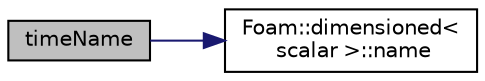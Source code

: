 digraph "timeName"
{
  bgcolor="transparent";
  edge [fontname="Helvetica",fontsize="10",labelfontname="Helvetica",labelfontsize="10"];
  node [fontname="Helvetica",fontsize="10",shape=record];
  rankdir="LR";
  Node14533 [label="timeName",height=0.2,width=0.4,color="black", fillcolor="grey75", style="filled", fontcolor="black"];
  Node14533 -> Node14534 [color="midnightblue",fontsize="10",style="solid",fontname="Helvetica"];
  Node14534 [label="Foam::dimensioned\<\l scalar \>::name",height=0.2,width=0.4,color="black",URL="$a27473.html#ade4113569ef0db70665fded275a5e38e",tooltip="Return const reference to name. "];
}
